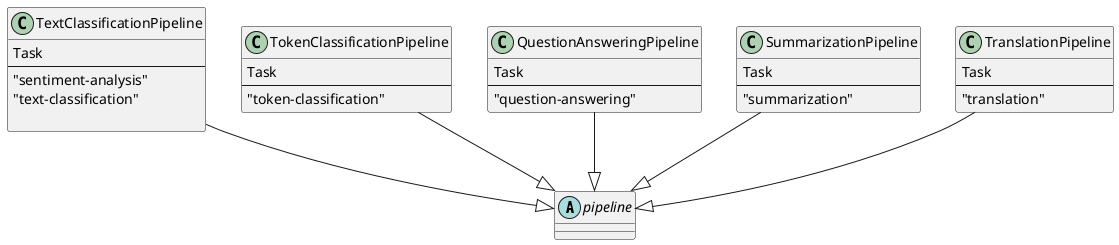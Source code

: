@startuml
abstract        pipeline

class           TextClassificationPipeline{
    Task
    ---
    "sentiment-analysis"
    "text-classification"

}
TextClassificationPipeline--|> pipeline

class           "TokenClassificationPipeline"{
    Task
    ---
    "token-classification"
}
TokenClassificationPipeline--|> pipeline

class           "QuestionAnsweringPipeline"{
    Task
    ---
    "question-answering"
}
QuestionAnsweringPipeline--|> pipeline

class           "SummarizationPipeline"{
    Task
    ---
    "summarization"
}
SummarizationPipeline--|> pipeline

class           "TranslationPipeline"{
    Task
    ---
    "translation"
}
TranslationPipeline--|> pipeline



@enduml